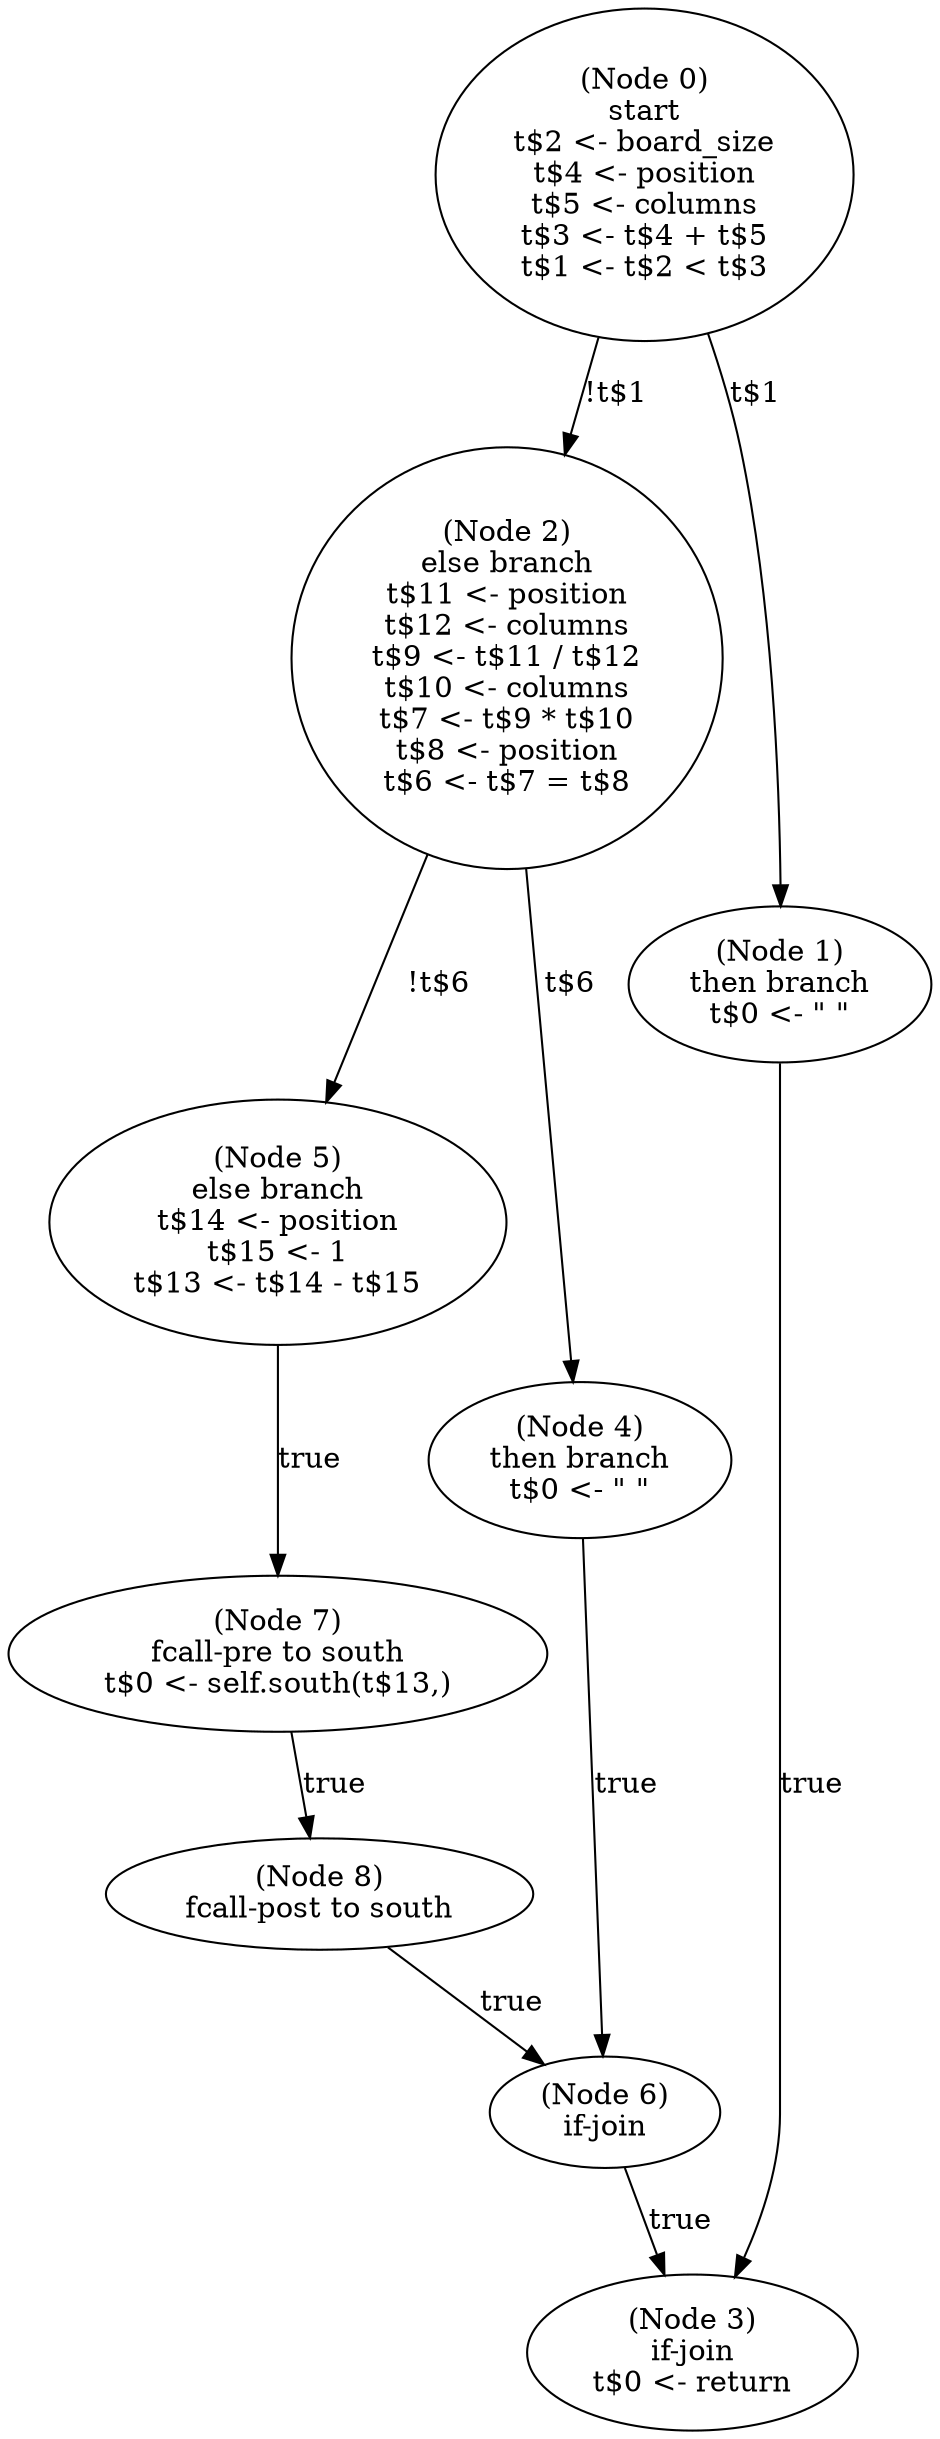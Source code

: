 digraph southwest_pre {
  n0 [label="(Node 0)\nstart\nt$2 <- board_size\nt$4 <- position\nt$5 <- columns\nt$3 <- t$4 + t$5\nt$1 <- t$2 < t$3\n"];
 n0 -> n2 [label="!t$1"];
 n0 -> n1 [label="t$1"];
  n1 [label="(Node 1)\nthen branch\nt$0 <- \" \"\n"];
 n1 -> n3 [label="true"];
  n2 [label="(Node 2)\nelse branch\nt$11 <- position\nt$12 <- columns\nt$9 <- t$11 / t$12\nt$10 <- columns\nt$7 <- t$9 * t$10\nt$8 <- position\nt$6 <- t$7 = t$8\n"];
 n2 -> n5 [label="!t$6"];
 n2 -> n4 [label="t$6"];
  n3 [label="(Node 3)\nif-join\nt$0 <- return\n"];
  n4 [label="(Node 4)\nthen branch\nt$0 <- \" \"\n"];
 n4 -> n6 [label="true"];
  n5 [label="(Node 5)\nelse branch\nt$14 <- position\nt$15 <- 1\nt$13 <- t$14 - t$15\n"];
 n5 -> n7 [label="true"];
  n6 [label="(Node 6)\nif-join\n"];
 n6 -> n3 [label="true"];
  n7 [label="(Node 7)\nfcall-pre to south\nt$0 <- self.south(t$13,)\n"];
 n7 -> n8 [label="true"];
  n8 [label="(Node 8)\nfcall-post to south\n"];
 n8 -> n6 [label="true"];
}
